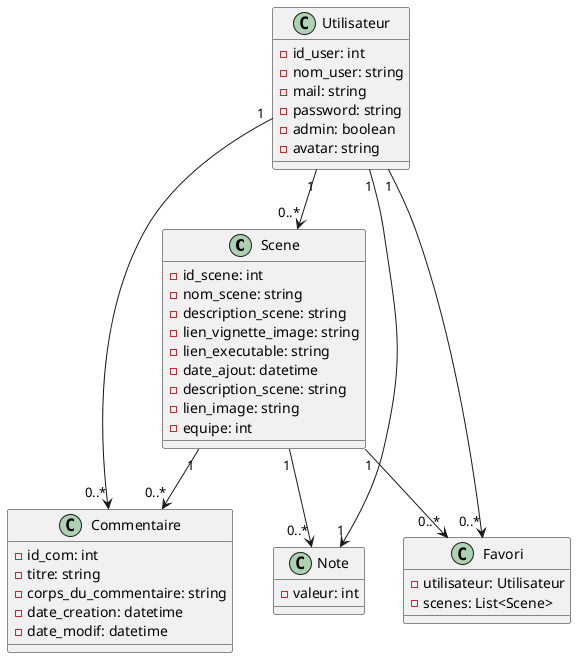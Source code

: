 @startuml


class Scene {
  - id_scene: int
  - nom_scene: string
  - description_scene: string
  - lien_vignette_image: string
  - lien_executable: string
  - date_ajout: datetime
  - description_scene: string
  - lien_image: string
  - equipe: int
}

class Utilisateur {
  - id_user: int
  - nom_user: string
  - mail: string
  - password: string
  - admin: boolean
  - avatar: string
}

class Commentaire {
  - id_com: int
  - titre: string
  - corps_du_commentaire: string
  - date_creation: datetime
  - date_modif: datetime
}

class Note{
   - valeur: int
}

class Favori {
  - utilisateur: Utilisateur
  - scenes: List<Scene>
}

Utilisateur "1" --> "0..*" Scene
Utilisateur "1" --> "0..*" Commentaire
Utilisateur "1" --> "1" Note
Utilisateur "1" --> "0..*" Favori

Scene "1" --> "0..*" Commentaire
Scene "1" --> "0..*" Favori
Scene "1" --> "0..*" Note

@enduml
